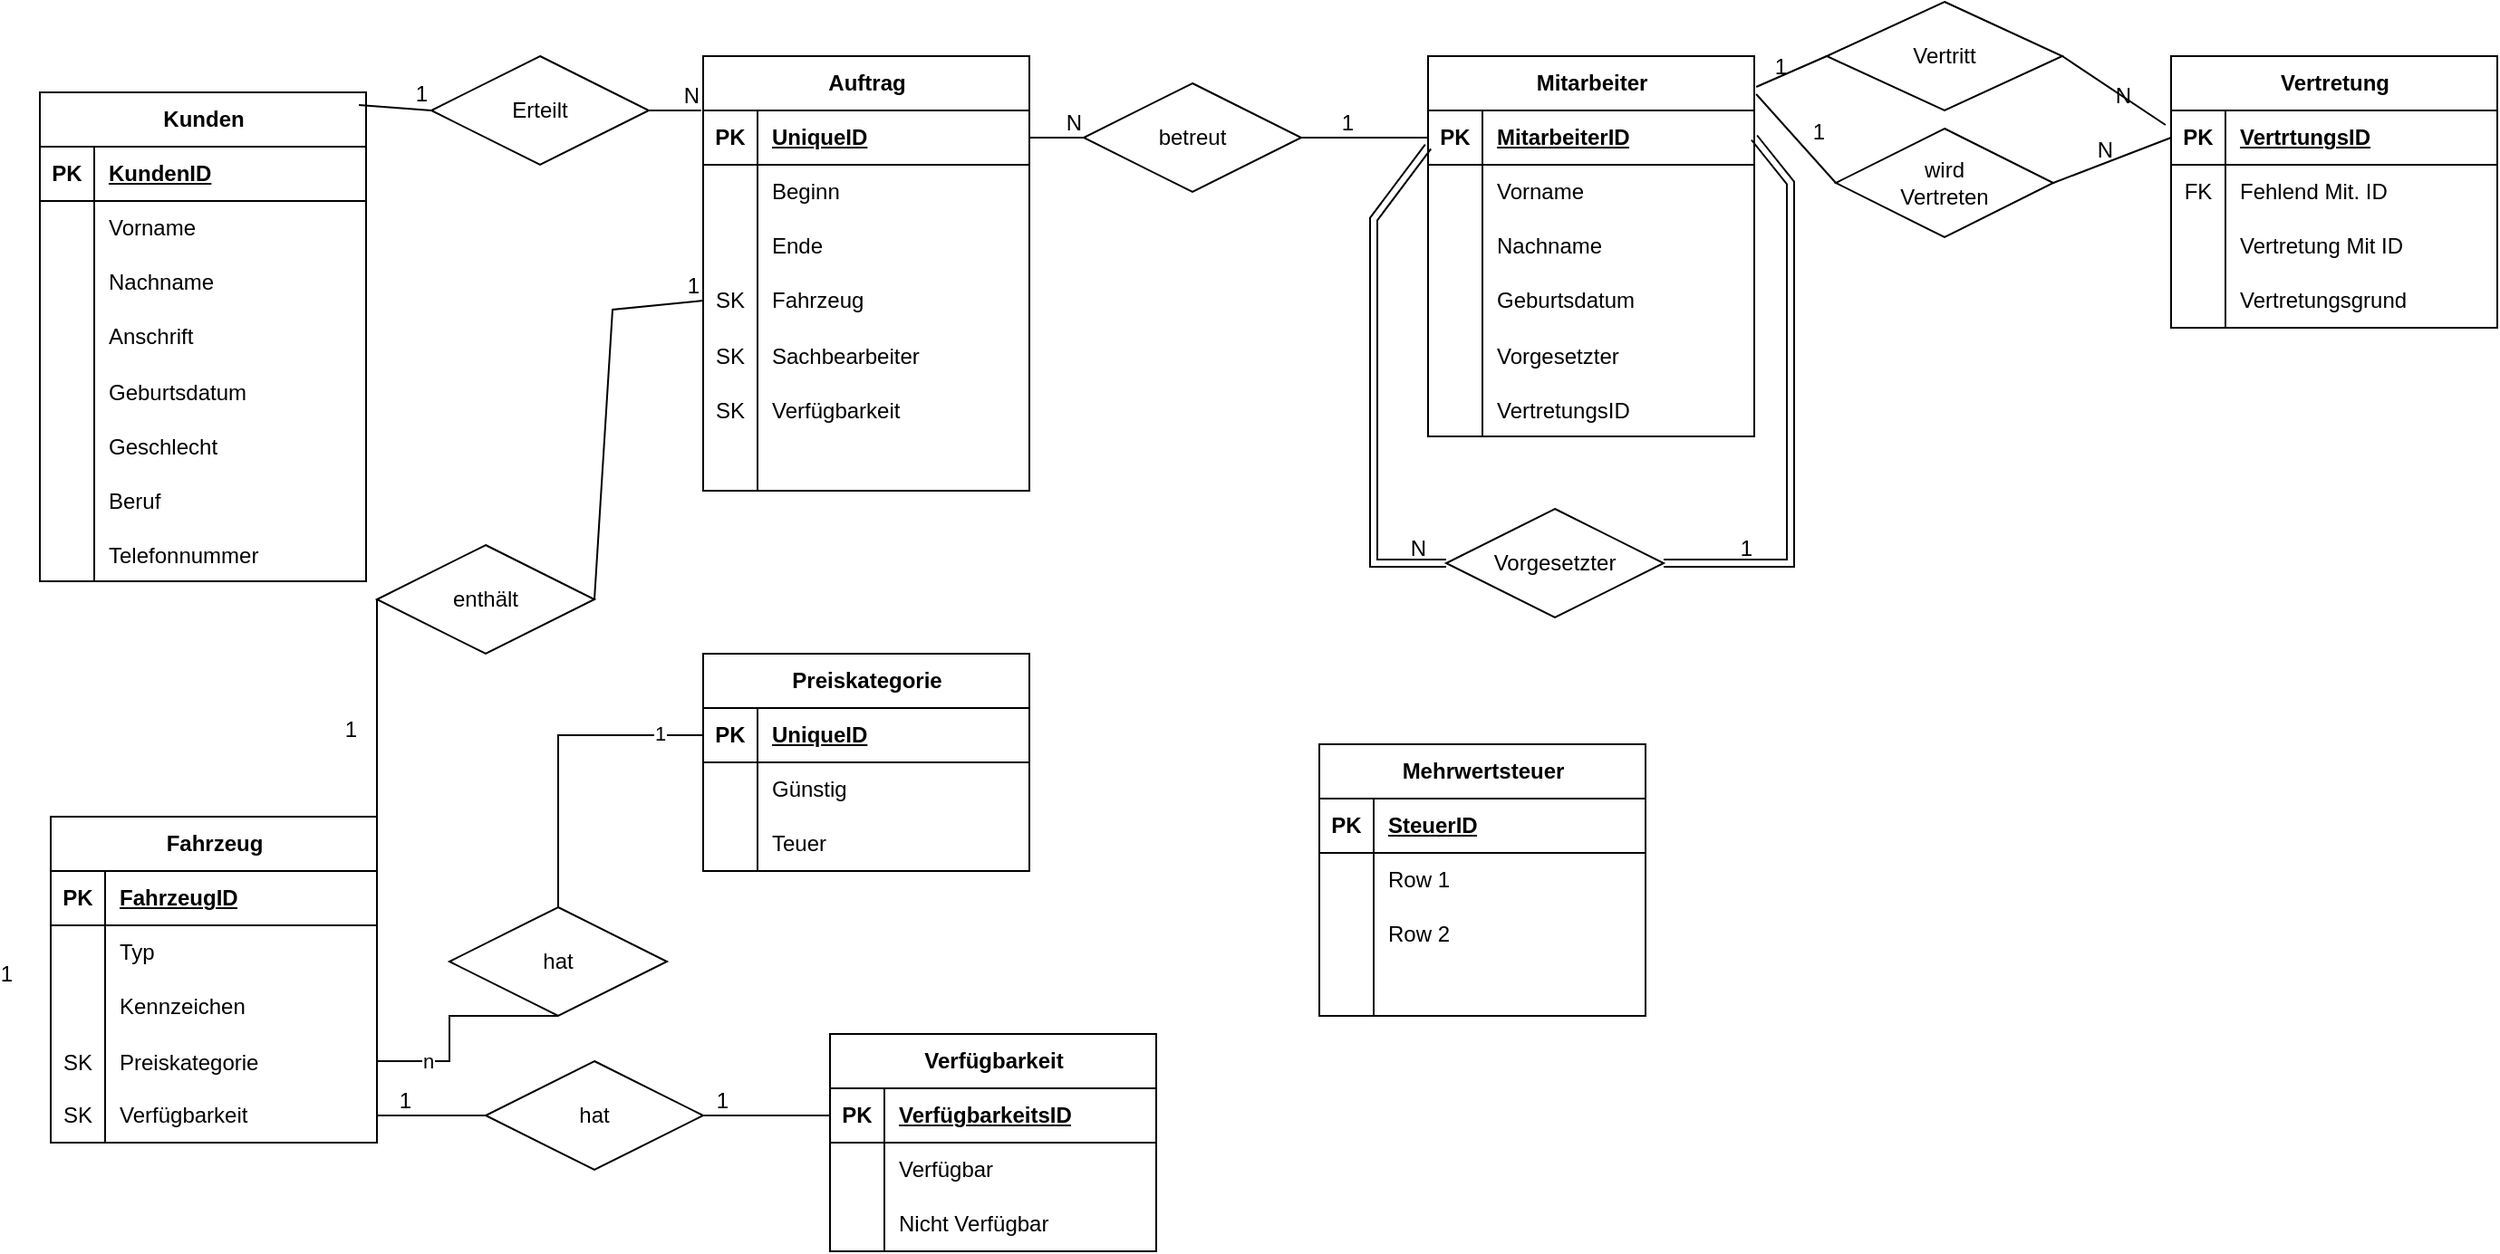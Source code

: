 <mxfile version="27.2.0">
  <diagram name="Seite-1" id="28M7grhyABY5c6G7W3WJ">
    <mxGraphModel dx="1383" dy="1071" grid="1" gridSize="10" guides="1" tooltips="1" connect="1" arrows="1" fold="1" page="1" pageScale="1" pageWidth="827" pageHeight="1169" math="0" shadow="0">
      <root>
        <mxCell id="0" />
        <mxCell id="1" parent="0" />
        <mxCell id="y28E-FPQITRLRTlM4IpR-6" value="Fahrzeug" style="shape=table;startSize=30;container=1;collapsible=1;childLayout=tableLayout;fixedRows=1;rowLines=0;fontStyle=1;align=center;resizeLast=1;html=1;" parent="1" vertex="1">
          <mxGeometry x="240" y="450" width="180" height="180" as="geometry" />
        </mxCell>
        <mxCell id="y28E-FPQITRLRTlM4IpR-7" value="" style="shape=tableRow;horizontal=0;startSize=0;swimlaneHead=0;swimlaneBody=0;fillColor=none;collapsible=0;dropTarget=0;points=[[0,0.5],[1,0.5]];portConstraint=eastwest;top=0;left=0;right=0;bottom=1;" parent="y28E-FPQITRLRTlM4IpR-6" vertex="1">
          <mxGeometry y="30" width="180" height="30" as="geometry" />
        </mxCell>
        <mxCell id="y28E-FPQITRLRTlM4IpR-8" value="PK" style="shape=partialRectangle;connectable=0;fillColor=none;top=0;left=0;bottom=0;right=0;fontStyle=1;overflow=hidden;whiteSpace=wrap;html=1;" parent="y28E-FPQITRLRTlM4IpR-7" vertex="1">
          <mxGeometry width="30" height="30" as="geometry">
            <mxRectangle width="30" height="30" as="alternateBounds" />
          </mxGeometry>
        </mxCell>
        <mxCell id="y28E-FPQITRLRTlM4IpR-9" value="FahrzeugID" style="shape=partialRectangle;connectable=0;fillColor=none;top=0;left=0;bottom=0;right=0;align=left;spacingLeft=6;fontStyle=5;overflow=hidden;whiteSpace=wrap;html=1;" parent="y28E-FPQITRLRTlM4IpR-7" vertex="1">
          <mxGeometry x="30" width="150" height="30" as="geometry">
            <mxRectangle width="150" height="30" as="alternateBounds" />
          </mxGeometry>
        </mxCell>
        <mxCell id="y28E-FPQITRLRTlM4IpR-10" value="" style="shape=tableRow;horizontal=0;startSize=0;swimlaneHead=0;swimlaneBody=0;fillColor=none;collapsible=0;dropTarget=0;points=[[0,0.5],[1,0.5]];portConstraint=eastwest;top=0;left=0;right=0;bottom=0;" parent="y28E-FPQITRLRTlM4IpR-6" vertex="1">
          <mxGeometry y="60" width="180" height="30" as="geometry" />
        </mxCell>
        <mxCell id="y28E-FPQITRLRTlM4IpR-11" value="" style="shape=partialRectangle;connectable=0;fillColor=none;top=0;left=0;bottom=0;right=0;editable=1;overflow=hidden;whiteSpace=wrap;html=1;" parent="y28E-FPQITRLRTlM4IpR-10" vertex="1">
          <mxGeometry width="30" height="30" as="geometry">
            <mxRectangle width="30" height="30" as="alternateBounds" />
          </mxGeometry>
        </mxCell>
        <mxCell id="y28E-FPQITRLRTlM4IpR-12" value="Typ" style="shape=partialRectangle;connectable=0;fillColor=none;top=0;left=0;bottom=0;right=0;align=left;spacingLeft=6;overflow=hidden;whiteSpace=wrap;html=1;" parent="y28E-FPQITRLRTlM4IpR-10" vertex="1">
          <mxGeometry x="30" width="150" height="30" as="geometry">
            <mxRectangle width="150" height="30" as="alternateBounds" />
          </mxGeometry>
        </mxCell>
        <mxCell id="y28E-FPQITRLRTlM4IpR-13" value="" style="shape=tableRow;horizontal=0;startSize=0;swimlaneHead=0;swimlaneBody=0;fillColor=none;collapsible=0;dropTarget=0;points=[[0,0.5],[1,0.5]];portConstraint=eastwest;top=0;left=0;right=0;bottom=0;" parent="y28E-FPQITRLRTlM4IpR-6" vertex="1">
          <mxGeometry y="90" width="180" height="30" as="geometry" />
        </mxCell>
        <mxCell id="y28E-FPQITRLRTlM4IpR-14" value="" style="shape=partialRectangle;connectable=0;fillColor=none;top=0;left=0;bottom=0;right=0;editable=1;overflow=hidden;whiteSpace=wrap;html=1;" parent="y28E-FPQITRLRTlM4IpR-13" vertex="1">
          <mxGeometry width="30" height="30" as="geometry">
            <mxRectangle width="30" height="30" as="alternateBounds" />
          </mxGeometry>
        </mxCell>
        <mxCell id="y28E-FPQITRLRTlM4IpR-15" value="Kennzeichen" style="shape=partialRectangle;connectable=0;fillColor=none;top=0;left=0;bottom=0;right=0;align=left;spacingLeft=6;overflow=hidden;whiteSpace=wrap;html=1;" parent="y28E-FPQITRLRTlM4IpR-13" vertex="1">
          <mxGeometry x="30" width="150" height="30" as="geometry">
            <mxRectangle width="150" height="30" as="alternateBounds" />
          </mxGeometry>
        </mxCell>
        <mxCell id="y28E-FPQITRLRTlM4IpR-19" value="" style="shape=tableRow;horizontal=0;startSize=0;swimlaneHead=0;swimlaneBody=0;fillColor=none;collapsible=0;dropTarget=0;points=[[0,0.5],[1,0.5]];portConstraint=eastwest;top=0;left=0;right=0;bottom=0;" parent="y28E-FPQITRLRTlM4IpR-6" vertex="1">
          <mxGeometry y="120" width="180" height="30" as="geometry" />
        </mxCell>
        <mxCell id="y28E-FPQITRLRTlM4IpR-20" value="SK" style="shape=partialRectangle;connectable=0;fillColor=none;top=0;left=0;bottom=0;right=0;editable=1;overflow=hidden;" parent="y28E-FPQITRLRTlM4IpR-19" vertex="1">
          <mxGeometry width="30" height="30" as="geometry">
            <mxRectangle width="30" height="30" as="alternateBounds" />
          </mxGeometry>
        </mxCell>
        <mxCell id="y28E-FPQITRLRTlM4IpR-21" value="Preiskategorie" style="shape=partialRectangle;connectable=0;fillColor=none;top=0;left=0;bottom=0;right=0;align=left;spacingLeft=6;overflow=hidden;" parent="y28E-FPQITRLRTlM4IpR-19" vertex="1">
          <mxGeometry x="30" width="150" height="30" as="geometry">
            <mxRectangle width="150" height="30" as="alternateBounds" />
          </mxGeometry>
        </mxCell>
        <mxCell id="y28E-FPQITRLRTlM4IpR-16" value="" style="shape=tableRow;horizontal=0;startSize=0;swimlaneHead=0;swimlaneBody=0;fillColor=none;collapsible=0;dropTarget=0;points=[[0,0.5],[1,0.5]];portConstraint=eastwest;top=0;left=0;right=0;bottom=0;" parent="y28E-FPQITRLRTlM4IpR-6" vertex="1">
          <mxGeometry y="150" width="180" height="30" as="geometry" />
        </mxCell>
        <mxCell id="y28E-FPQITRLRTlM4IpR-17" value="SK" style="shape=partialRectangle;connectable=0;fillColor=none;top=0;left=0;bottom=0;right=0;editable=1;overflow=hidden;whiteSpace=wrap;html=1;" parent="y28E-FPQITRLRTlM4IpR-16" vertex="1">
          <mxGeometry width="30" height="30" as="geometry">
            <mxRectangle width="30" height="30" as="alternateBounds" />
          </mxGeometry>
        </mxCell>
        <mxCell id="y28E-FPQITRLRTlM4IpR-18" value="Verfügbarkeit" style="shape=partialRectangle;connectable=0;fillColor=none;top=0;left=0;bottom=0;right=0;align=left;spacingLeft=6;overflow=hidden;whiteSpace=wrap;html=1;" parent="y28E-FPQITRLRTlM4IpR-16" vertex="1">
          <mxGeometry x="30" width="150" height="30" as="geometry">
            <mxRectangle width="150" height="30" as="alternateBounds" />
          </mxGeometry>
        </mxCell>
        <mxCell id="y28E-FPQITRLRTlM4IpR-22" value="Kunden" style="shape=table;startSize=30;container=1;collapsible=1;childLayout=tableLayout;fixedRows=1;rowLines=0;fontStyle=1;align=center;resizeLast=1;html=1;" parent="1" vertex="1">
          <mxGeometry x="234" y="50" width="180" height="270" as="geometry" />
        </mxCell>
        <mxCell id="y28E-FPQITRLRTlM4IpR-23" value="" style="shape=tableRow;horizontal=0;startSize=0;swimlaneHead=0;swimlaneBody=0;fillColor=none;collapsible=0;dropTarget=0;points=[[0,0.5],[1,0.5]];portConstraint=eastwest;top=0;left=0;right=0;bottom=1;" parent="y28E-FPQITRLRTlM4IpR-22" vertex="1">
          <mxGeometry y="30" width="180" height="30" as="geometry" />
        </mxCell>
        <mxCell id="y28E-FPQITRLRTlM4IpR-24" value="PK" style="shape=partialRectangle;connectable=0;fillColor=none;top=0;left=0;bottom=0;right=0;fontStyle=1;overflow=hidden;whiteSpace=wrap;html=1;" parent="y28E-FPQITRLRTlM4IpR-23" vertex="1">
          <mxGeometry width="30" height="30" as="geometry">
            <mxRectangle width="30" height="30" as="alternateBounds" />
          </mxGeometry>
        </mxCell>
        <mxCell id="y28E-FPQITRLRTlM4IpR-25" value="KundenID" style="shape=partialRectangle;connectable=0;fillColor=none;top=0;left=0;bottom=0;right=0;align=left;spacingLeft=6;fontStyle=5;overflow=hidden;whiteSpace=wrap;html=1;" parent="y28E-FPQITRLRTlM4IpR-23" vertex="1">
          <mxGeometry x="30" width="150" height="30" as="geometry">
            <mxRectangle width="150" height="30" as="alternateBounds" />
          </mxGeometry>
        </mxCell>
        <mxCell id="y28E-FPQITRLRTlM4IpR-26" value="" style="shape=tableRow;horizontal=0;startSize=0;swimlaneHead=0;swimlaneBody=0;fillColor=none;collapsible=0;dropTarget=0;points=[[0,0.5],[1,0.5]];portConstraint=eastwest;top=0;left=0;right=0;bottom=0;" parent="y28E-FPQITRLRTlM4IpR-22" vertex="1">
          <mxGeometry y="60" width="180" height="30" as="geometry" />
        </mxCell>
        <mxCell id="y28E-FPQITRLRTlM4IpR-27" value="" style="shape=partialRectangle;connectable=0;fillColor=none;top=0;left=0;bottom=0;right=0;editable=1;overflow=hidden;whiteSpace=wrap;html=1;" parent="y28E-FPQITRLRTlM4IpR-26" vertex="1">
          <mxGeometry width="30" height="30" as="geometry">
            <mxRectangle width="30" height="30" as="alternateBounds" />
          </mxGeometry>
        </mxCell>
        <mxCell id="y28E-FPQITRLRTlM4IpR-28" value="Vorname" style="shape=partialRectangle;connectable=0;fillColor=none;top=0;left=0;bottom=0;right=0;align=left;spacingLeft=6;overflow=hidden;whiteSpace=wrap;html=1;" parent="y28E-FPQITRLRTlM4IpR-26" vertex="1">
          <mxGeometry x="30" width="150" height="30" as="geometry">
            <mxRectangle width="150" height="30" as="alternateBounds" />
          </mxGeometry>
        </mxCell>
        <mxCell id="y28E-FPQITRLRTlM4IpR-29" value="" style="shape=tableRow;horizontal=0;startSize=0;swimlaneHead=0;swimlaneBody=0;fillColor=none;collapsible=0;dropTarget=0;points=[[0,0.5],[1,0.5]];portConstraint=eastwest;top=0;left=0;right=0;bottom=0;" parent="y28E-FPQITRLRTlM4IpR-22" vertex="1">
          <mxGeometry y="90" width="180" height="30" as="geometry" />
        </mxCell>
        <mxCell id="y28E-FPQITRLRTlM4IpR-30" value="" style="shape=partialRectangle;connectable=0;fillColor=none;top=0;left=0;bottom=0;right=0;editable=1;overflow=hidden;whiteSpace=wrap;html=1;" parent="y28E-FPQITRLRTlM4IpR-29" vertex="1">
          <mxGeometry width="30" height="30" as="geometry">
            <mxRectangle width="30" height="30" as="alternateBounds" />
          </mxGeometry>
        </mxCell>
        <mxCell id="y28E-FPQITRLRTlM4IpR-31" value="Nachname" style="shape=partialRectangle;connectable=0;fillColor=none;top=0;left=0;bottom=0;right=0;align=left;spacingLeft=6;overflow=hidden;whiteSpace=wrap;html=1;" parent="y28E-FPQITRLRTlM4IpR-29" vertex="1">
          <mxGeometry x="30" width="150" height="30" as="geometry">
            <mxRectangle width="150" height="30" as="alternateBounds" />
          </mxGeometry>
        </mxCell>
        <mxCell id="y28E-FPQITRLRTlM4IpR-32" value="" style="shape=tableRow;horizontal=0;startSize=0;swimlaneHead=0;swimlaneBody=0;fillColor=none;collapsible=0;dropTarget=0;points=[[0,0.5],[1,0.5]];portConstraint=eastwest;top=0;left=0;right=0;bottom=0;" parent="y28E-FPQITRLRTlM4IpR-22" vertex="1">
          <mxGeometry y="120" width="180" height="30" as="geometry" />
        </mxCell>
        <mxCell id="y28E-FPQITRLRTlM4IpR-33" value="" style="shape=partialRectangle;connectable=0;fillColor=none;top=0;left=0;bottom=0;right=0;editable=1;overflow=hidden;whiteSpace=wrap;html=1;" parent="y28E-FPQITRLRTlM4IpR-32" vertex="1">
          <mxGeometry width="30" height="30" as="geometry">
            <mxRectangle width="30" height="30" as="alternateBounds" />
          </mxGeometry>
        </mxCell>
        <mxCell id="y28E-FPQITRLRTlM4IpR-34" value="Anschrift" style="shape=partialRectangle;connectable=0;fillColor=none;top=0;left=0;bottom=0;right=0;align=left;spacingLeft=6;overflow=hidden;whiteSpace=wrap;html=1;" parent="y28E-FPQITRLRTlM4IpR-32" vertex="1">
          <mxGeometry x="30" width="150" height="30" as="geometry">
            <mxRectangle width="150" height="30" as="alternateBounds" />
          </mxGeometry>
        </mxCell>
        <mxCell id="XzWHlh5nHAsjDDEAaoCZ-1" value="" style="shape=tableRow;horizontal=0;startSize=0;swimlaneHead=0;swimlaneBody=0;fillColor=none;collapsible=0;dropTarget=0;points=[[0,0.5],[1,0.5]];portConstraint=eastwest;top=0;left=0;right=0;bottom=0;" vertex="1" parent="y28E-FPQITRLRTlM4IpR-22">
          <mxGeometry y="150" width="180" height="30" as="geometry" />
        </mxCell>
        <mxCell id="XzWHlh5nHAsjDDEAaoCZ-2" value="" style="shape=partialRectangle;connectable=0;fillColor=none;top=0;left=0;bottom=0;right=0;editable=1;overflow=hidden;" vertex="1" parent="XzWHlh5nHAsjDDEAaoCZ-1">
          <mxGeometry width="30" height="30" as="geometry">
            <mxRectangle width="30" height="30" as="alternateBounds" />
          </mxGeometry>
        </mxCell>
        <mxCell id="XzWHlh5nHAsjDDEAaoCZ-3" value="Geburtsdatum" style="shape=partialRectangle;connectable=0;fillColor=none;top=0;left=0;bottom=0;right=0;align=left;spacingLeft=6;overflow=hidden;" vertex="1" parent="XzWHlh5nHAsjDDEAaoCZ-1">
          <mxGeometry x="30" width="150" height="30" as="geometry">
            <mxRectangle width="150" height="30" as="alternateBounds" />
          </mxGeometry>
        </mxCell>
        <mxCell id="XzWHlh5nHAsjDDEAaoCZ-4" value="" style="shape=tableRow;horizontal=0;startSize=0;swimlaneHead=0;swimlaneBody=0;fillColor=none;collapsible=0;dropTarget=0;points=[[0,0.5],[1,0.5]];portConstraint=eastwest;top=0;left=0;right=0;bottom=0;" vertex="1" parent="y28E-FPQITRLRTlM4IpR-22">
          <mxGeometry y="180" width="180" height="30" as="geometry" />
        </mxCell>
        <mxCell id="XzWHlh5nHAsjDDEAaoCZ-5" value="" style="shape=partialRectangle;connectable=0;fillColor=none;top=0;left=0;bottom=0;right=0;editable=1;overflow=hidden;" vertex="1" parent="XzWHlh5nHAsjDDEAaoCZ-4">
          <mxGeometry width="30" height="30" as="geometry">
            <mxRectangle width="30" height="30" as="alternateBounds" />
          </mxGeometry>
        </mxCell>
        <mxCell id="XzWHlh5nHAsjDDEAaoCZ-6" value="Geschlecht" style="shape=partialRectangle;connectable=0;fillColor=none;top=0;left=0;bottom=0;right=0;align=left;spacingLeft=6;overflow=hidden;" vertex="1" parent="XzWHlh5nHAsjDDEAaoCZ-4">
          <mxGeometry x="30" width="150" height="30" as="geometry">
            <mxRectangle width="150" height="30" as="alternateBounds" />
          </mxGeometry>
        </mxCell>
        <mxCell id="XzWHlh5nHAsjDDEAaoCZ-7" value="" style="shape=tableRow;horizontal=0;startSize=0;swimlaneHead=0;swimlaneBody=0;fillColor=none;collapsible=0;dropTarget=0;points=[[0,0.5],[1,0.5]];portConstraint=eastwest;top=0;left=0;right=0;bottom=0;" vertex="1" parent="y28E-FPQITRLRTlM4IpR-22">
          <mxGeometry y="210" width="180" height="30" as="geometry" />
        </mxCell>
        <mxCell id="XzWHlh5nHAsjDDEAaoCZ-8" value="" style="shape=partialRectangle;connectable=0;fillColor=none;top=0;left=0;bottom=0;right=0;editable=1;overflow=hidden;" vertex="1" parent="XzWHlh5nHAsjDDEAaoCZ-7">
          <mxGeometry width="30" height="30" as="geometry">
            <mxRectangle width="30" height="30" as="alternateBounds" />
          </mxGeometry>
        </mxCell>
        <mxCell id="XzWHlh5nHAsjDDEAaoCZ-9" value="Beruf" style="shape=partialRectangle;connectable=0;fillColor=none;top=0;left=0;bottom=0;right=0;align=left;spacingLeft=6;overflow=hidden;" vertex="1" parent="XzWHlh5nHAsjDDEAaoCZ-7">
          <mxGeometry x="30" width="150" height="30" as="geometry">
            <mxRectangle width="150" height="30" as="alternateBounds" />
          </mxGeometry>
        </mxCell>
        <mxCell id="XzWHlh5nHAsjDDEAaoCZ-10" value="" style="shape=tableRow;horizontal=0;startSize=0;swimlaneHead=0;swimlaneBody=0;fillColor=none;collapsible=0;dropTarget=0;points=[[0,0.5],[1,0.5]];portConstraint=eastwest;top=0;left=0;right=0;bottom=0;" vertex="1" parent="y28E-FPQITRLRTlM4IpR-22">
          <mxGeometry y="240" width="180" height="30" as="geometry" />
        </mxCell>
        <mxCell id="XzWHlh5nHAsjDDEAaoCZ-11" value="" style="shape=partialRectangle;connectable=0;fillColor=none;top=0;left=0;bottom=0;right=0;editable=1;overflow=hidden;" vertex="1" parent="XzWHlh5nHAsjDDEAaoCZ-10">
          <mxGeometry width="30" height="30" as="geometry">
            <mxRectangle width="30" height="30" as="alternateBounds" />
          </mxGeometry>
        </mxCell>
        <mxCell id="XzWHlh5nHAsjDDEAaoCZ-12" value="Telefonnummer" style="shape=partialRectangle;connectable=0;fillColor=none;top=0;left=0;bottom=0;right=0;align=left;spacingLeft=6;overflow=hidden;" vertex="1" parent="XzWHlh5nHAsjDDEAaoCZ-10">
          <mxGeometry x="30" width="150" height="30" as="geometry">
            <mxRectangle width="150" height="30" as="alternateBounds" />
          </mxGeometry>
        </mxCell>
        <mxCell id="XzWHlh5nHAsjDDEAaoCZ-13" value="Auftrag" style="shape=table;startSize=30;container=1;collapsible=1;childLayout=tableLayout;fixedRows=1;rowLines=0;fontStyle=1;align=center;resizeLast=1;html=1;" vertex="1" parent="1">
          <mxGeometry x="600" y="30" width="180" height="240" as="geometry" />
        </mxCell>
        <mxCell id="XzWHlh5nHAsjDDEAaoCZ-14" value="" style="shape=tableRow;horizontal=0;startSize=0;swimlaneHead=0;swimlaneBody=0;fillColor=none;collapsible=0;dropTarget=0;points=[[0,0.5],[1,0.5]];portConstraint=eastwest;top=0;left=0;right=0;bottom=1;" vertex="1" parent="XzWHlh5nHAsjDDEAaoCZ-13">
          <mxGeometry y="30" width="180" height="30" as="geometry" />
        </mxCell>
        <mxCell id="XzWHlh5nHAsjDDEAaoCZ-15" value="PK" style="shape=partialRectangle;connectable=0;fillColor=none;top=0;left=0;bottom=0;right=0;fontStyle=1;overflow=hidden;whiteSpace=wrap;html=1;" vertex="1" parent="XzWHlh5nHAsjDDEAaoCZ-14">
          <mxGeometry width="30" height="30" as="geometry">
            <mxRectangle width="30" height="30" as="alternateBounds" />
          </mxGeometry>
        </mxCell>
        <mxCell id="XzWHlh5nHAsjDDEAaoCZ-16" value="UniqueID" style="shape=partialRectangle;connectable=0;fillColor=none;top=0;left=0;bottom=0;right=0;align=left;spacingLeft=6;fontStyle=5;overflow=hidden;whiteSpace=wrap;html=1;" vertex="1" parent="XzWHlh5nHAsjDDEAaoCZ-14">
          <mxGeometry x="30" width="150" height="30" as="geometry">
            <mxRectangle width="150" height="30" as="alternateBounds" />
          </mxGeometry>
        </mxCell>
        <mxCell id="XzWHlh5nHAsjDDEAaoCZ-17" value="" style="shape=tableRow;horizontal=0;startSize=0;swimlaneHead=0;swimlaneBody=0;fillColor=none;collapsible=0;dropTarget=0;points=[[0,0.5],[1,0.5]];portConstraint=eastwest;top=0;left=0;right=0;bottom=0;" vertex="1" parent="XzWHlh5nHAsjDDEAaoCZ-13">
          <mxGeometry y="60" width="180" height="30" as="geometry" />
        </mxCell>
        <mxCell id="XzWHlh5nHAsjDDEAaoCZ-18" value="" style="shape=partialRectangle;connectable=0;fillColor=none;top=0;left=0;bottom=0;right=0;editable=1;overflow=hidden;whiteSpace=wrap;html=1;" vertex="1" parent="XzWHlh5nHAsjDDEAaoCZ-17">
          <mxGeometry width="30" height="30" as="geometry">
            <mxRectangle width="30" height="30" as="alternateBounds" />
          </mxGeometry>
        </mxCell>
        <mxCell id="XzWHlh5nHAsjDDEAaoCZ-19" value="Beginn" style="shape=partialRectangle;connectable=0;fillColor=none;top=0;left=0;bottom=0;right=0;align=left;spacingLeft=6;overflow=hidden;whiteSpace=wrap;html=1;" vertex="1" parent="XzWHlh5nHAsjDDEAaoCZ-17">
          <mxGeometry x="30" width="150" height="30" as="geometry">
            <mxRectangle width="150" height="30" as="alternateBounds" />
          </mxGeometry>
        </mxCell>
        <mxCell id="XzWHlh5nHAsjDDEAaoCZ-20" value="" style="shape=tableRow;horizontal=0;startSize=0;swimlaneHead=0;swimlaneBody=0;fillColor=none;collapsible=0;dropTarget=0;points=[[0,0.5],[1,0.5]];portConstraint=eastwest;top=0;left=0;right=0;bottom=0;" vertex="1" parent="XzWHlh5nHAsjDDEAaoCZ-13">
          <mxGeometry y="90" width="180" height="30" as="geometry" />
        </mxCell>
        <mxCell id="XzWHlh5nHAsjDDEAaoCZ-21" value="" style="shape=partialRectangle;connectable=0;fillColor=none;top=0;left=0;bottom=0;right=0;editable=1;overflow=hidden;whiteSpace=wrap;html=1;" vertex="1" parent="XzWHlh5nHAsjDDEAaoCZ-20">
          <mxGeometry width="30" height="30" as="geometry">
            <mxRectangle width="30" height="30" as="alternateBounds" />
          </mxGeometry>
        </mxCell>
        <mxCell id="XzWHlh5nHAsjDDEAaoCZ-22" value="Ende" style="shape=partialRectangle;connectable=0;fillColor=none;top=0;left=0;bottom=0;right=0;align=left;spacingLeft=6;overflow=hidden;whiteSpace=wrap;html=1;" vertex="1" parent="XzWHlh5nHAsjDDEAaoCZ-20">
          <mxGeometry x="30" width="150" height="30" as="geometry">
            <mxRectangle width="150" height="30" as="alternateBounds" />
          </mxGeometry>
        </mxCell>
        <mxCell id="XzWHlh5nHAsjDDEAaoCZ-23" value="" style="shape=tableRow;horizontal=0;startSize=0;swimlaneHead=0;swimlaneBody=0;fillColor=none;collapsible=0;dropTarget=0;points=[[0,0.5],[1,0.5]];portConstraint=eastwest;top=0;left=0;right=0;bottom=0;" vertex="1" parent="XzWHlh5nHAsjDDEAaoCZ-13">
          <mxGeometry y="120" width="180" height="30" as="geometry" />
        </mxCell>
        <mxCell id="XzWHlh5nHAsjDDEAaoCZ-24" value="SK" style="shape=partialRectangle;connectable=0;fillColor=none;top=0;left=0;bottom=0;right=0;editable=1;overflow=hidden;whiteSpace=wrap;html=1;" vertex="1" parent="XzWHlh5nHAsjDDEAaoCZ-23">
          <mxGeometry width="30" height="30" as="geometry">
            <mxRectangle width="30" height="30" as="alternateBounds" />
          </mxGeometry>
        </mxCell>
        <mxCell id="XzWHlh5nHAsjDDEAaoCZ-25" value="Fahrzeug" style="shape=partialRectangle;connectable=0;fillColor=none;top=0;left=0;bottom=0;right=0;align=left;spacingLeft=6;overflow=hidden;whiteSpace=wrap;html=1;" vertex="1" parent="XzWHlh5nHAsjDDEAaoCZ-23">
          <mxGeometry x="30" width="150" height="30" as="geometry">
            <mxRectangle width="150" height="30" as="alternateBounds" />
          </mxGeometry>
        </mxCell>
        <mxCell id="XzWHlh5nHAsjDDEAaoCZ-26" value="" style="shape=tableRow;horizontal=0;startSize=0;swimlaneHead=0;swimlaneBody=0;fillColor=none;collapsible=0;dropTarget=0;points=[[0,0.5],[1,0.5]];portConstraint=eastwest;top=0;left=0;right=0;bottom=0;" vertex="1" parent="XzWHlh5nHAsjDDEAaoCZ-13">
          <mxGeometry y="150" width="180" height="30" as="geometry" />
        </mxCell>
        <mxCell id="XzWHlh5nHAsjDDEAaoCZ-27" value="SK" style="shape=partialRectangle;connectable=0;fillColor=none;top=0;left=0;bottom=0;right=0;editable=1;overflow=hidden;" vertex="1" parent="XzWHlh5nHAsjDDEAaoCZ-26">
          <mxGeometry width="30" height="30" as="geometry">
            <mxRectangle width="30" height="30" as="alternateBounds" />
          </mxGeometry>
        </mxCell>
        <mxCell id="XzWHlh5nHAsjDDEAaoCZ-28" value="Sachbearbeiter" style="shape=partialRectangle;connectable=0;fillColor=none;top=0;left=0;bottom=0;right=0;align=left;spacingLeft=6;overflow=hidden;" vertex="1" parent="XzWHlh5nHAsjDDEAaoCZ-26">
          <mxGeometry x="30" width="150" height="30" as="geometry">
            <mxRectangle width="150" height="30" as="alternateBounds" />
          </mxGeometry>
        </mxCell>
        <mxCell id="XzWHlh5nHAsjDDEAaoCZ-29" value="" style="shape=tableRow;horizontal=0;startSize=0;swimlaneHead=0;swimlaneBody=0;fillColor=none;collapsible=0;dropTarget=0;points=[[0,0.5],[1,0.5]];portConstraint=eastwest;top=0;left=0;right=0;bottom=0;" vertex="1" parent="XzWHlh5nHAsjDDEAaoCZ-13">
          <mxGeometry y="180" width="180" height="30" as="geometry" />
        </mxCell>
        <mxCell id="XzWHlh5nHAsjDDEAaoCZ-30" value="SK" style="shape=partialRectangle;connectable=0;fillColor=none;top=0;left=0;bottom=0;right=0;editable=1;overflow=hidden;" vertex="1" parent="XzWHlh5nHAsjDDEAaoCZ-29">
          <mxGeometry width="30" height="30" as="geometry">
            <mxRectangle width="30" height="30" as="alternateBounds" />
          </mxGeometry>
        </mxCell>
        <mxCell id="XzWHlh5nHAsjDDEAaoCZ-31" value="Verfügbarkeit" style="shape=partialRectangle;connectable=0;fillColor=none;top=0;left=0;bottom=0;right=0;align=left;spacingLeft=6;overflow=hidden;" vertex="1" parent="XzWHlh5nHAsjDDEAaoCZ-29">
          <mxGeometry x="30" width="150" height="30" as="geometry">
            <mxRectangle width="150" height="30" as="alternateBounds" />
          </mxGeometry>
        </mxCell>
        <mxCell id="XzWHlh5nHAsjDDEAaoCZ-32" value="" style="shape=tableRow;horizontal=0;startSize=0;swimlaneHead=0;swimlaneBody=0;fillColor=none;collapsible=0;dropTarget=0;points=[[0,0.5],[1,0.5]];portConstraint=eastwest;top=0;left=0;right=0;bottom=0;" vertex="1" parent="XzWHlh5nHAsjDDEAaoCZ-13">
          <mxGeometry y="210" width="180" height="30" as="geometry" />
        </mxCell>
        <mxCell id="XzWHlh5nHAsjDDEAaoCZ-33" value="" style="shape=partialRectangle;connectable=0;fillColor=none;top=0;left=0;bottom=0;right=0;editable=1;overflow=hidden;" vertex="1" parent="XzWHlh5nHAsjDDEAaoCZ-32">
          <mxGeometry width="30" height="30" as="geometry">
            <mxRectangle width="30" height="30" as="alternateBounds" />
          </mxGeometry>
        </mxCell>
        <mxCell id="XzWHlh5nHAsjDDEAaoCZ-34" value="" style="shape=partialRectangle;connectable=0;fillColor=none;top=0;left=0;bottom=0;right=0;align=left;spacingLeft=6;overflow=hidden;" vertex="1" parent="XzWHlh5nHAsjDDEAaoCZ-32">
          <mxGeometry x="30" width="150" height="30" as="geometry">
            <mxRectangle width="150" height="30" as="alternateBounds" />
          </mxGeometry>
        </mxCell>
        <mxCell id="XzWHlh5nHAsjDDEAaoCZ-35" value="Mitarbeiter" style="shape=table;startSize=30;container=1;collapsible=1;childLayout=tableLayout;fixedRows=1;rowLines=0;fontStyle=1;align=center;resizeLast=1;html=1;" vertex="1" parent="1">
          <mxGeometry x="1000" y="30" width="180" height="210" as="geometry" />
        </mxCell>
        <mxCell id="XzWHlh5nHAsjDDEAaoCZ-36" value="" style="shape=tableRow;horizontal=0;startSize=0;swimlaneHead=0;swimlaneBody=0;fillColor=none;collapsible=0;dropTarget=0;points=[[0,0.5],[1,0.5]];portConstraint=eastwest;top=0;left=0;right=0;bottom=1;" vertex="1" parent="XzWHlh5nHAsjDDEAaoCZ-35">
          <mxGeometry y="30" width="180" height="30" as="geometry" />
        </mxCell>
        <mxCell id="XzWHlh5nHAsjDDEAaoCZ-37" value="PK" style="shape=partialRectangle;connectable=0;fillColor=none;top=0;left=0;bottom=0;right=0;fontStyle=1;overflow=hidden;whiteSpace=wrap;html=1;" vertex="1" parent="XzWHlh5nHAsjDDEAaoCZ-36">
          <mxGeometry width="30" height="30" as="geometry">
            <mxRectangle width="30" height="30" as="alternateBounds" />
          </mxGeometry>
        </mxCell>
        <mxCell id="XzWHlh5nHAsjDDEAaoCZ-38" value="MitarbeiterID" style="shape=partialRectangle;connectable=0;fillColor=none;top=0;left=0;bottom=0;right=0;align=left;spacingLeft=6;fontStyle=5;overflow=hidden;whiteSpace=wrap;html=1;" vertex="1" parent="XzWHlh5nHAsjDDEAaoCZ-36">
          <mxGeometry x="30" width="150" height="30" as="geometry">
            <mxRectangle width="150" height="30" as="alternateBounds" />
          </mxGeometry>
        </mxCell>
        <mxCell id="XzWHlh5nHAsjDDEAaoCZ-39" value="" style="shape=tableRow;horizontal=0;startSize=0;swimlaneHead=0;swimlaneBody=0;fillColor=none;collapsible=0;dropTarget=0;points=[[0,0.5],[1,0.5]];portConstraint=eastwest;top=0;left=0;right=0;bottom=0;" vertex="1" parent="XzWHlh5nHAsjDDEAaoCZ-35">
          <mxGeometry y="60" width="180" height="30" as="geometry" />
        </mxCell>
        <mxCell id="XzWHlh5nHAsjDDEAaoCZ-40" value="" style="shape=partialRectangle;connectable=0;fillColor=none;top=0;left=0;bottom=0;right=0;editable=1;overflow=hidden;whiteSpace=wrap;html=1;" vertex="1" parent="XzWHlh5nHAsjDDEAaoCZ-39">
          <mxGeometry width="30" height="30" as="geometry">
            <mxRectangle width="30" height="30" as="alternateBounds" />
          </mxGeometry>
        </mxCell>
        <mxCell id="XzWHlh5nHAsjDDEAaoCZ-41" value="Vorname" style="shape=partialRectangle;connectable=0;fillColor=none;top=0;left=0;bottom=0;right=0;align=left;spacingLeft=6;overflow=hidden;whiteSpace=wrap;html=1;" vertex="1" parent="XzWHlh5nHAsjDDEAaoCZ-39">
          <mxGeometry x="30" width="150" height="30" as="geometry">
            <mxRectangle width="150" height="30" as="alternateBounds" />
          </mxGeometry>
        </mxCell>
        <mxCell id="XzWHlh5nHAsjDDEAaoCZ-42" value="" style="shape=tableRow;horizontal=0;startSize=0;swimlaneHead=0;swimlaneBody=0;fillColor=none;collapsible=0;dropTarget=0;points=[[0,0.5],[1,0.5]];portConstraint=eastwest;top=0;left=0;right=0;bottom=0;" vertex="1" parent="XzWHlh5nHAsjDDEAaoCZ-35">
          <mxGeometry y="90" width="180" height="30" as="geometry" />
        </mxCell>
        <mxCell id="XzWHlh5nHAsjDDEAaoCZ-43" value="" style="shape=partialRectangle;connectable=0;fillColor=none;top=0;left=0;bottom=0;right=0;editable=1;overflow=hidden;whiteSpace=wrap;html=1;" vertex="1" parent="XzWHlh5nHAsjDDEAaoCZ-42">
          <mxGeometry width="30" height="30" as="geometry">
            <mxRectangle width="30" height="30" as="alternateBounds" />
          </mxGeometry>
        </mxCell>
        <mxCell id="XzWHlh5nHAsjDDEAaoCZ-44" value="Nachname" style="shape=partialRectangle;connectable=0;fillColor=none;top=0;left=0;bottom=0;right=0;align=left;spacingLeft=6;overflow=hidden;whiteSpace=wrap;html=1;" vertex="1" parent="XzWHlh5nHAsjDDEAaoCZ-42">
          <mxGeometry x="30" width="150" height="30" as="geometry">
            <mxRectangle width="150" height="30" as="alternateBounds" />
          </mxGeometry>
        </mxCell>
        <mxCell id="XzWHlh5nHAsjDDEAaoCZ-45" value="" style="shape=tableRow;horizontal=0;startSize=0;swimlaneHead=0;swimlaneBody=0;fillColor=none;collapsible=0;dropTarget=0;points=[[0,0.5],[1,0.5]];portConstraint=eastwest;top=0;left=0;right=0;bottom=0;" vertex="1" parent="XzWHlh5nHAsjDDEAaoCZ-35">
          <mxGeometry y="120" width="180" height="30" as="geometry" />
        </mxCell>
        <mxCell id="XzWHlh5nHAsjDDEAaoCZ-46" value="" style="shape=partialRectangle;connectable=0;fillColor=none;top=0;left=0;bottom=0;right=0;editable=1;overflow=hidden;whiteSpace=wrap;html=1;" vertex="1" parent="XzWHlh5nHAsjDDEAaoCZ-45">
          <mxGeometry width="30" height="30" as="geometry">
            <mxRectangle width="30" height="30" as="alternateBounds" />
          </mxGeometry>
        </mxCell>
        <mxCell id="XzWHlh5nHAsjDDEAaoCZ-47" value="Geburtsdatum" style="shape=partialRectangle;connectable=0;fillColor=none;top=0;left=0;bottom=0;right=0;align=left;spacingLeft=6;overflow=hidden;whiteSpace=wrap;html=1;" vertex="1" parent="XzWHlh5nHAsjDDEAaoCZ-45">
          <mxGeometry x="30" width="150" height="30" as="geometry">
            <mxRectangle width="150" height="30" as="alternateBounds" />
          </mxGeometry>
        </mxCell>
        <mxCell id="XzWHlh5nHAsjDDEAaoCZ-132" value="" style="shape=tableRow;horizontal=0;startSize=0;swimlaneHead=0;swimlaneBody=0;fillColor=none;collapsible=0;dropTarget=0;points=[[0,0.5],[1,0.5]];portConstraint=eastwest;top=0;left=0;right=0;bottom=0;" vertex="1" parent="XzWHlh5nHAsjDDEAaoCZ-35">
          <mxGeometry y="150" width="180" height="30" as="geometry" />
        </mxCell>
        <mxCell id="XzWHlh5nHAsjDDEAaoCZ-133" value="" style="shape=partialRectangle;connectable=0;fillColor=none;top=0;left=0;bottom=0;right=0;editable=1;overflow=hidden;" vertex="1" parent="XzWHlh5nHAsjDDEAaoCZ-132">
          <mxGeometry width="30" height="30" as="geometry">
            <mxRectangle width="30" height="30" as="alternateBounds" />
          </mxGeometry>
        </mxCell>
        <mxCell id="XzWHlh5nHAsjDDEAaoCZ-134" value="Vorgesetzter" style="shape=partialRectangle;connectable=0;fillColor=none;top=0;left=0;bottom=0;right=0;align=left;spacingLeft=6;overflow=hidden;" vertex="1" parent="XzWHlh5nHAsjDDEAaoCZ-132">
          <mxGeometry x="30" width="150" height="30" as="geometry">
            <mxRectangle width="150" height="30" as="alternateBounds" />
          </mxGeometry>
        </mxCell>
        <mxCell id="XzWHlh5nHAsjDDEAaoCZ-149" value="" style="shape=tableRow;horizontal=0;startSize=0;swimlaneHead=0;swimlaneBody=0;fillColor=none;collapsible=0;dropTarget=0;points=[[0,0.5],[1,0.5]];portConstraint=eastwest;top=0;left=0;right=0;bottom=0;" vertex="1" parent="XzWHlh5nHAsjDDEAaoCZ-35">
          <mxGeometry y="180" width="180" height="30" as="geometry" />
        </mxCell>
        <mxCell id="XzWHlh5nHAsjDDEAaoCZ-150" value="" style="shape=partialRectangle;connectable=0;fillColor=none;top=0;left=0;bottom=0;right=0;editable=1;overflow=hidden;" vertex="1" parent="XzWHlh5nHAsjDDEAaoCZ-149">
          <mxGeometry width="30" height="30" as="geometry">
            <mxRectangle width="30" height="30" as="alternateBounds" />
          </mxGeometry>
        </mxCell>
        <mxCell id="XzWHlh5nHAsjDDEAaoCZ-151" value="VertretungsID" style="shape=partialRectangle;connectable=0;fillColor=none;top=0;left=0;bottom=0;right=0;align=left;spacingLeft=6;overflow=hidden;" vertex="1" parent="XzWHlh5nHAsjDDEAaoCZ-149">
          <mxGeometry x="30" width="150" height="30" as="geometry">
            <mxRectangle width="150" height="30" as="alternateBounds" />
          </mxGeometry>
        </mxCell>
        <mxCell id="XzWHlh5nHAsjDDEAaoCZ-74" value="Verfügbarkeit" style="shape=table;startSize=30;container=1;collapsible=1;childLayout=tableLayout;fixedRows=1;rowLines=0;fontStyle=1;align=center;resizeLast=1;html=1;" vertex="1" parent="1">
          <mxGeometry x="670" y="570" width="180" height="120" as="geometry" />
        </mxCell>
        <mxCell id="XzWHlh5nHAsjDDEAaoCZ-75" value="" style="shape=tableRow;horizontal=0;startSize=0;swimlaneHead=0;swimlaneBody=0;fillColor=none;collapsible=0;dropTarget=0;points=[[0,0.5],[1,0.5]];portConstraint=eastwest;top=0;left=0;right=0;bottom=1;" vertex="1" parent="XzWHlh5nHAsjDDEAaoCZ-74">
          <mxGeometry y="30" width="180" height="30" as="geometry" />
        </mxCell>
        <mxCell id="XzWHlh5nHAsjDDEAaoCZ-76" value="PK" style="shape=partialRectangle;connectable=0;fillColor=none;top=0;left=0;bottom=0;right=0;fontStyle=1;overflow=hidden;whiteSpace=wrap;html=1;" vertex="1" parent="XzWHlh5nHAsjDDEAaoCZ-75">
          <mxGeometry width="30" height="30" as="geometry">
            <mxRectangle width="30" height="30" as="alternateBounds" />
          </mxGeometry>
        </mxCell>
        <mxCell id="XzWHlh5nHAsjDDEAaoCZ-77" value="VerfügbarkeitsID" style="shape=partialRectangle;connectable=0;fillColor=none;top=0;left=0;bottom=0;right=0;align=left;spacingLeft=6;fontStyle=5;overflow=hidden;whiteSpace=wrap;html=1;" vertex="1" parent="XzWHlh5nHAsjDDEAaoCZ-75">
          <mxGeometry x="30" width="150" height="30" as="geometry">
            <mxRectangle width="150" height="30" as="alternateBounds" />
          </mxGeometry>
        </mxCell>
        <mxCell id="XzWHlh5nHAsjDDEAaoCZ-78" value="" style="shape=tableRow;horizontal=0;startSize=0;swimlaneHead=0;swimlaneBody=0;fillColor=none;collapsible=0;dropTarget=0;points=[[0,0.5],[1,0.5]];portConstraint=eastwest;top=0;left=0;right=0;bottom=0;" vertex="1" parent="XzWHlh5nHAsjDDEAaoCZ-74">
          <mxGeometry y="60" width="180" height="30" as="geometry" />
        </mxCell>
        <mxCell id="XzWHlh5nHAsjDDEAaoCZ-79" value="" style="shape=partialRectangle;connectable=0;fillColor=none;top=0;left=0;bottom=0;right=0;editable=1;overflow=hidden;whiteSpace=wrap;html=1;" vertex="1" parent="XzWHlh5nHAsjDDEAaoCZ-78">
          <mxGeometry width="30" height="30" as="geometry">
            <mxRectangle width="30" height="30" as="alternateBounds" />
          </mxGeometry>
        </mxCell>
        <mxCell id="XzWHlh5nHAsjDDEAaoCZ-80" value="Verfügbar" style="shape=partialRectangle;connectable=0;fillColor=none;top=0;left=0;bottom=0;right=0;align=left;spacingLeft=6;overflow=hidden;whiteSpace=wrap;html=1;" vertex="1" parent="XzWHlh5nHAsjDDEAaoCZ-78">
          <mxGeometry x="30" width="150" height="30" as="geometry">
            <mxRectangle width="150" height="30" as="alternateBounds" />
          </mxGeometry>
        </mxCell>
        <mxCell id="XzWHlh5nHAsjDDEAaoCZ-81" value="" style="shape=tableRow;horizontal=0;startSize=0;swimlaneHead=0;swimlaneBody=0;fillColor=none;collapsible=0;dropTarget=0;points=[[0,0.5],[1,0.5]];portConstraint=eastwest;top=0;left=0;right=0;bottom=0;" vertex="1" parent="XzWHlh5nHAsjDDEAaoCZ-74">
          <mxGeometry y="90" width="180" height="30" as="geometry" />
        </mxCell>
        <mxCell id="XzWHlh5nHAsjDDEAaoCZ-82" value="" style="shape=partialRectangle;connectable=0;fillColor=none;top=0;left=0;bottom=0;right=0;editable=1;overflow=hidden;whiteSpace=wrap;html=1;" vertex="1" parent="XzWHlh5nHAsjDDEAaoCZ-81">
          <mxGeometry width="30" height="30" as="geometry">
            <mxRectangle width="30" height="30" as="alternateBounds" />
          </mxGeometry>
        </mxCell>
        <mxCell id="XzWHlh5nHAsjDDEAaoCZ-83" value="Nicht Verfügbar" style="shape=partialRectangle;connectable=0;fillColor=none;top=0;left=0;bottom=0;right=0;align=left;spacingLeft=6;overflow=hidden;whiteSpace=wrap;html=1;" vertex="1" parent="XzWHlh5nHAsjDDEAaoCZ-81">
          <mxGeometry x="30" width="150" height="30" as="geometry">
            <mxRectangle width="150" height="30" as="alternateBounds" />
          </mxGeometry>
        </mxCell>
        <mxCell id="XzWHlh5nHAsjDDEAaoCZ-87" value="Erteilt" style="shape=rhombus;perimeter=rhombusPerimeter;whiteSpace=wrap;html=1;align=center;" vertex="1" parent="1">
          <mxGeometry x="450" y="30" width="120" height="60" as="geometry" />
        </mxCell>
        <mxCell id="XzWHlh5nHAsjDDEAaoCZ-88" value="" style="endArrow=none;html=1;rounded=0;entryX=0;entryY=0.5;entryDx=0;entryDy=0;exitX=0.978;exitY=0.026;exitDx=0;exitDy=0;exitPerimeter=0;" edge="1" parent="1" source="y28E-FPQITRLRTlM4IpR-22" target="XzWHlh5nHAsjDDEAaoCZ-87">
          <mxGeometry relative="1" as="geometry">
            <mxPoint x="300" y="70" as="sourcePoint" />
            <mxPoint x="420" y="70" as="targetPoint" />
          </mxGeometry>
        </mxCell>
        <mxCell id="XzWHlh5nHAsjDDEAaoCZ-89" value="1" style="resizable=0;html=1;whiteSpace=wrap;align=right;verticalAlign=bottom;" connectable="0" vertex="1" parent="XzWHlh5nHAsjDDEAaoCZ-88">
          <mxGeometry x="1" relative="1" as="geometry" />
        </mxCell>
        <mxCell id="XzWHlh5nHAsjDDEAaoCZ-92" value="" style="endArrow=none;html=1;rounded=0;entryX=-0.006;entryY=0;entryDx=0;entryDy=0;entryPerimeter=0;" edge="1" parent="1" source="XzWHlh5nHAsjDDEAaoCZ-87" target="XzWHlh5nHAsjDDEAaoCZ-14">
          <mxGeometry relative="1" as="geometry">
            <mxPoint x="430" y="180" as="sourcePoint" />
            <mxPoint x="580" y="49" as="targetPoint" />
          </mxGeometry>
        </mxCell>
        <mxCell id="XzWHlh5nHAsjDDEAaoCZ-93" value="N" style="resizable=0;html=1;whiteSpace=wrap;align=right;verticalAlign=bottom;" connectable="0" vertex="1" parent="XzWHlh5nHAsjDDEAaoCZ-92">
          <mxGeometry x="1" relative="1" as="geometry" />
        </mxCell>
        <mxCell id="XzWHlh5nHAsjDDEAaoCZ-94" value="enthält" style="shape=rhombus;perimeter=rhombusPerimeter;whiteSpace=wrap;html=1;align=center;" vertex="1" parent="1">
          <mxGeometry x="420" y="300" width="120" height="60" as="geometry" />
        </mxCell>
        <mxCell id="XzWHlh5nHAsjDDEAaoCZ-95" value="" style="endArrow=none;html=1;rounded=0;exitX=1;exitY=0.5;exitDx=0;exitDy=0;entryX=0;entryY=0.5;entryDx=0;entryDy=0;" edge="1" parent="1" source="XzWHlh5nHAsjDDEAaoCZ-94" target="XzWHlh5nHAsjDDEAaoCZ-23">
          <mxGeometry relative="1" as="geometry">
            <mxPoint x="410" y="210" as="sourcePoint" />
            <mxPoint x="590" y="170" as="targetPoint" />
            <Array as="points">
              <mxPoint x="550" y="170" />
            </Array>
          </mxGeometry>
        </mxCell>
        <mxCell id="XzWHlh5nHAsjDDEAaoCZ-96" value="1" style="resizable=0;html=1;whiteSpace=wrap;align=right;verticalAlign=bottom;" connectable="0" vertex="1" parent="XzWHlh5nHAsjDDEAaoCZ-95">
          <mxGeometry x="1" relative="1" as="geometry" />
        </mxCell>
        <mxCell id="XzWHlh5nHAsjDDEAaoCZ-99" value="" style="endArrow=none;html=1;rounded=0;entryX=0;entryY=0.5;entryDx=0;entryDy=0;exitX=1;exitY=0.5;exitDx=0;exitDy=0;" edge="1" parent="1" source="y28E-FPQITRLRTlM4IpR-7" target="XzWHlh5nHAsjDDEAaoCZ-94">
          <mxGeometry relative="1" as="geometry">
            <mxPoint x="210" y="380" as="sourcePoint" />
            <mxPoint x="370" y="380" as="targetPoint" />
          </mxGeometry>
        </mxCell>
        <mxCell id="XzWHlh5nHAsjDDEAaoCZ-100" value="1" style="resizable=0;html=1;whiteSpace=wrap;align=right;verticalAlign=bottom;" connectable="0" vertex="1" parent="XzWHlh5nHAsjDDEAaoCZ-99">
          <mxGeometry x="1" relative="1" as="geometry">
            <mxPoint x="-10" y="80" as="offset" />
          </mxGeometry>
        </mxCell>
        <mxCell id="XzWHlh5nHAsjDDEAaoCZ-101" value="hat" style="shape=rhombus;perimeter=rhombusPerimeter;whiteSpace=wrap;html=1;align=center;" vertex="1" parent="1">
          <mxGeometry x="460" y="500" width="120" height="60" as="geometry" />
        </mxCell>
        <mxCell id="XzWHlh5nHAsjDDEAaoCZ-102" value="" style="endArrow=none;html=1;rounded=0;exitX=1;exitY=0.5;exitDx=0;exitDy=0;entryX=0.5;entryY=1;entryDx=0;entryDy=0;" edge="1" parent="1" source="y28E-FPQITRLRTlM4IpR-19" target="XzWHlh5nHAsjDDEAaoCZ-101">
          <mxGeometry relative="1" as="geometry">
            <mxPoint x="170" y="740" as="sourcePoint" />
            <mxPoint x="230" y="770" as="targetPoint" />
            <Array as="points">
              <mxPoint x="460" y="585" />
              <mxPoint x="460" y="560" />
            </Array>
          </mxGeometry>
        </mxCell>
        <mxCell id="XzWHlh5nHAsjDDEAaoCZ-103" value="1" style="resizable=0;html=1;whiteSpace=wrap;align=right;verticalAlign=bottom;" connectable="0" vertex="1" parent="XzWHlh5nHAsjDDEAaoCZ-102">
          <mxGeometry x="1" relative="1" as="geometry">
            <mxPoint x="-300" y="-15" as="offset" />
          </mxGeometry>
        </mxCell>
        <mxCell id="XzWHlh5nHAsjDDEAaoCZ-154" value="n" style="edgeLabel;html=1;align=center;verticalAlign=middle;resizable=0;points=[];" vertex="1" connectable="0" parent="XzWHlh5nHAsjDDEAaoCZ-102">
          <mxGeometry x="-0.552" relative="1" as="geometry">
            <mxPoint as="offset" />
          </mxGeometry>
        </mxCell>
        <mxCell id="XzWHlh5nHAsjDDEAaoCZ-104" value="" style="endArrow=none;html=1;rounded=0;exitX=0;exitY=0.5;exitDx=0;exitDy=0;entryX=0.5;entryY=0;entryDx=0;entryDy=0;" edge="1" parent="1" source="XzWHlh5nHAsjDDEAaoCZ-62" target="XzWHlh5nHAsjDDEAaoCZ-101">
          <mxGeometry relative="1" as="geometry">
            <mxPoint x="640" y="570" as="sourcePoint" />
            <mxPoint x="490" y="410" as="targetPoint" />
            <Array as="points">
              <mxPoint x="520" y="405" />
            </Array>
          </mxGeometry>
        </mxCell>
        <mxCell id="XzWHlh5nHAsjDDEAaoCZ-105" value="N" style="resizable=0;html=1;whiteSpace=wrap;align=right;verticalAlign=bottom;" connectable="0" vertex="1" parent="XzWHlh5nHAsjDDEAaoCZ-104">
          <mxGeometry x="1" relative="1" as="geometry">
            <mxPoint x="480" y="-190" as="offset" />
          </mxGeometry>
        </mxCell>
        <mxCell id="XzWHlh5nHAsjDDEAaoCZ-153" value="1" style="edgeLabel;html=1;align=center;verticalAlign=middle;resizable=0;points=[];" vertex="1" connectable="0" parent="XzWHlh5nHAsjDDEAaoCZ-104">
          <mxGeometry x="-0.726" y="-1" relative="1" as="geometry">
            <mxPoint as="offset" />
          </mxGeometry>
        </mxCell>
        <mxCell id="XzWHlh5nHAsjDDEAaoCZ-106" value="hat" style="shape=rhombus;perimeter=rhombusPerimeter;whiteSpace=wrap;html=1;align=center;" vertex="1" parent="1">
          <mxGeometry x="480" y="585" width="120" height="60" as="geometry" />
        </mxCell>
        <mxCell id="XzWHlh5nHAsjDDEAaoCZ-107" value="" style="endArrow=none;html=1;rounded=0;exitX=0;exitY=0.5;exitDx=0;exitDy=0;entryX=1;entryY=0.5;entryDx=0;entryDy=0;" edge="1" parent="1" source="XzWHlh5nHAsjDDEAaoCZ-75" target="XzWHlh5nHAsjDDEAaoCZ-106">
          <mxGeometry relative="1" as="geometry">
            <mxPoint x="-230" y="790" as="sourcePoint" />
            <mxPoint x="550" y="760" as="targetPoint" />
          </mxGeometry>
        </mxCell>
        <mxCell id="XzWHlh5nHAsjDDEAaoCZ-108" value="1" style="resizable=0;html=1;whiteSpace=wrap;align=right;verticalAlign=bottom;" connectable="0" vertex="1" parent="XzWHlh5nHAsjDDEAaoCZ-107">
          <mxGeometry x="1" relative="1" as="geometry">
            <mxPoint x="15" as="offset" />
          </mxGeometry>
        </mxCell>
        <mxCell id="XzWHlh5nHAsjDDEAaoCZ-109" value="" style="endArrow=none;html=1;rounded=0;exitX=0;exitY=0.5;exitDx=0;exitDy=0;entryX=1;entryY=0.5;entryDx=0;entryDy=0;" edge="1" parent="1" source="XzWHlh5nHAsjDDEAaoCZ-106" target="y28E-FPQITRLRTlM4IpR-16">
          <mxGeometry relative="1" as="geometry">
            <mxPoint y="690" as="sourcePoint" />
            <mxPoint x="160" y="690" as="targetPoint" />
          </mxGeometry>
        </mxCell>
        <mxCell id="XzWHlh5nHAsjDDEAaoCZ-110" value="1" style="resizable=0;html=1;whiteSpace=wrap;align=right;verticalAlign=bottom;" connectable="0" vertex="1" parent="XzWHlh5nHAsjDDEAaoCZ-109">
          <mxGeometry x="1" relative="1" as="geometry">
            <mxPoint x="20" as="offset" />
          </mxGeometry>
        </mxCell>
        <mxCell id="XzWHlh5nHAsjDDEAaoCZ-111" value="betreut" style="shape=rhombus;perimeter=rhombusPerimeter;whiteSpace=wrap;html=1;align=center;" vertex="1" parent="1">
          <mxGeometry x="810" y="45" width="120" height="60" as="geometry" />
        </mxCell>
        <mxCell id="XzWHlh5nHAsjDDEAaoCZ-112" value="" style="endArrow=none;html=1;rounded=0;exitX=1;exitY=0.5;exitDx=0;exitDy=0;entryX=0;entryY=0.5;entryDx=0;entryDy=0;" edge="1" parent="1" source="XzWHlh5nHAsjDDEAaoCZ-111" target="XzWHlh5nHAsjDDEAaoCZ-36">
          <mxGeometry relative="1" as="geometry">
            <mxPoint x="890" y="410" as="sourcePoint" />
            <mxPoint x="1050" y="410" as="targetPoint" />
          </mxGeometry>
        </mxCell>
        <mxCell id="XzWHlh5nHAsjDDEAaoCZ-113" value="1" style="resizable=0;html=1;whiteSpace=wrap;align=right;verticalAlign=bottom;" connectable="0" vertex="1" parent="XzWHlh5nHAsjDDEAaoCZ-112">
          <mxGeometry x="1" relative="1" as="geometry">
            <mxPoint x="-40" as="offset" />
          </mxGeometry>
        </mxCell>
        <mxCell id="XzWHlh5nHAsjDDEAaoCZ-114" value="" style="endArrow=none;html=1;rounded=0;entryX=0;entryY=0.5;entryDx=0;entryDy=0;exitX=1;exitY=0.5;exitDx=0;exitDy=0;" edge="1" parent="1" source="XzWHlh5nHAsjDDEAaoCZ-14" target="XzWHlh5nHAsjDDEAaoCZ-111">
          <mxGeometry relative="1" as="geometry">
            <mxPoint x="630" y="530" as="sourcePoint" />
            <mxPoint x="790" y="530" as="targetPoint" />
          </mxGeometry>
        </mxCell>
        <mxCell id="XzWHlh5nHAsjDDEAaoCZ-115" value="N" style="resizable=0;html=1;whiteSpace=wrap;align=right;verticalAlign=bottom;" connectable="0" vertex="1" parent="XzWHlh5nHAsjDDEAaoCZ-114">
          <mxGeometry x="1" relative="1" as="geometry" />
        </mxCell>
        <mxCell id="XzWHlh5nHAsjDDEAaoCZ-116" value="Vertritt" style="shape=rhombus;perimeter=rhombusPerimeter;whiteSpace=wrap;html=1;align=center;" vertex="1" parent="1">
          <mxGeometry x="1220" width="130" height="60" as="geometry" />
        </mxCell>
        <mxCell id="XzWHlh5nHAsjDDEAaoCZ-117" value="Vorgesetzter" style="shape=rhombus;perimeter=rhombusPerimeter;whiteSpace=wrap;html=1;align=center;" vertex="1" parent="1">
          <mxGeometry x="1010" y="280" width="120" height="60" as="geometry" />
        </mxCell>
        <mxCell id="XzWHlh5nHAsjDDEAaoCZ-125" value="" style="shape=link;html=1;rounded=0;entryX=0;entryY=0.5;entryDx=0;entryDy=0;" edge="1" parent="1" target="XzWHlh5nHAsjDDEAaoCZ-117">
          <mxGeometry relative="1" as="geometry">
            <mxPoint x="1000" y="80" as="sourcePoint" />
            <mxPoint x="1020" y="350" as="targetPoint" />
            <Array as="points">
              <mxPoint x="970" y="120" />
              <mxPoint x="970" y="310" />
            </Array>
          </mxGeometry>
        </mxCell>
        <mxCell id="XzWHlh5nHAsjDDEAaoCZ-129" value="" style="shape=link;html=1;rounded=0;exitX=1;exitY=0.5;exitDx=0;exitDy=0;entryX=1;entryY=0.5;entryDx=0;entryDy=0;" edge="1" parent="1" source="XzWHlh5nHAsjDDEAaoCZ-117" target="XzWHlh5nHAsjDDEAaoCZ-36">
          <mxGeometry relative="1" as="geometry">
            <mxPoint x="1010" y="510" as="sourcePoint" />
            <mxPoint x="1170" y="510" as="targetPoint" />
            <Array as="points">
              <mxPoint x="1200" y="310" />
              <mxPoint x="1200" y="100" />
            </Array>
          </mxGeometry>
        </mxCell>
        <mxCell id="XzWHlh5nHAsjDDEAaoCZ-130" value="1" style="resizable=0;html=1;whiteSpace=wrap;align=right;verticalAlign=bottom;" connectable="0" vertex="1" parent="XzWHlh5nHAsjDDEAaoCZ-129">
          <mxGeometry x="1" relative="1" as="geometry">
            <mxPoint y="235" as="offset" />
          </mxGeometry>
        </mxCell>
        <mxCell id="XzWHlh5nHAsjDDEAaoCZ-136" value="Vertretung" style="shape=table;startSize=30;container=1;collapsible=1;childLayout=tableLayout;fixedRows=1;rowLines=0;fontStyle=1;align=center;resizeLast=1;html=1;" vertex="1" parent="1">
          <mxGeometry x="1410" y="30" width="180" height="150" as="geometry" />
        </mxCell>
        <mxCell id="XzWHlh5nHAsjDDEAaoCZ-137" value="" style="shape=tableRow;horizontal=0;startSize=0;swimlaneHead=0;swimlaneBody=0;fillColor=none;collapsible=0;dropTarget=0;points=[[0,0.5],[1,0.5]];portConstraint=eastwest;top=0;left=0;right=0;bottom=1;" vertex="1" parent="XzWHlh5nHAsjDDEAaoCZ-136">
          <mxGeometry y="30" width="180" height="30" as="geometry" />
        </mxCell>
        <mxCell id="XzWHlh5nHAsjDDEAaoCZ-138" value="PK" style="shape=partialRectangle;connectable=0;fillColor=none;top=0;left=0;bottom=0;right=0;fontStyle=1;overflow=hidden;whiteSpace=wrap;html=1;" vertex="1" parent="XzWHlh5nHAsjDDEAaoCZ-137">
          <mxGeometry width="30" height="30" as="geometry">
            <mxRectangle width="30" height="30" as="alternateBounds" />
          </mxGeometry>
        </mxCell>
        <mxCell id="XzWHlh5nHAsjDDEAaoCZ-139" value="VertrtungsID" style="shape=partialRectangle;connectable=0;fillColor=none;top=0;left=0;bottom=0;right=0;align=left;spacingLeft=6;fontStyle=5;overflow=hidden;whiteSpace=wrap;html=1;" vertex="1" parent="XzWHlh5nHAsjDDEAaoCZ-137">
          <mxGeometry x="30" width="150" height="30" as="geometry">
            <mxRectangle width="150" height="30" as="alternateBounds" />
          </mxGeometry>
        </mxCell>
        <mxCell id="XzWHlh5nHAsjDDEAaoCZ-140" value="" style="shape=tableRow;horizontal=0;startSize=0;swimlaneHead=0;swimlaneBody=0;fillColor=none;collapsible=0;dropTarget=0;points=[[0,0.5],[1,0.5]];portConstraint=eastwest;top=0;left=0;right=0;bottom=0;" vertex="1" parent="XzWHlh5nHAsjDDEAaoCZ-136">
          <mxGeometry y="60" width="180" height="30" as="geometry" />
        </mxCell>
        <mxCell id="XzWHlh5nHAsjDDEAaoCZ-141" value="FK" style="shape=partialRectangle;connectable=0;fillColor=none;top=0;left=0;bottom=0;right=0;editable=1;overflow=hidden;whiteSpace=wrap;html=1;" vertex="1" parent="XzWHlh5nHAsjDDEAaoCZ-140">
          <mxGeometry width="30" height="30" as="geometry">
            <mxRectangle width="30" height="30" as="alternateBounds" />
          </mxGeometry>
        </mxCell>
        <mxCell id="XzWHlh5nHAsjDDEAaoCZ-142" value="Fehlend Mit. ID" style="shape=partialRectangle;connectable=0;fillColor=none;top=0;left=0;bottom=0;right=0;align=left;spacingLeft=6;overflow=hidden;whiteSpace=wrap;html=1;" vertex="1" parent="XzWHlh5nHAsjDDEAaoCZ-140">
          <mxGeometry x="30" width="150" height="30" as="geometry">
            <mxRectangle width="150" height="30" as="alternateBounds" />
          </mxGeometry>
        </mxCell>
        <mxCell id="XzWHlh5nHAsjDDEAaoCZ-143" value="" style="shape=tableRow;horizontal=0;startSize=0;swimlaneHead=0;swimlaneBody=0;fillColor=none;collapsible=0;dropTarget=0;points=[[0,0.5],[1,0.5]];portConstraint=eastwest;top=0;left=0;right=0;bottom=0;" vertex="1" parent="XzWHlh5nHAsjDDEAaoCZ-136">
          <mxGeometry y="90" width="180" height="30" as="geometry" />
        </mxCell>
        <mxCell id="XzWHlh5nHAsjDDEAaoCZ-144" value="" style="shape=partialRectangle;connectable=0;fillColor=none;top=0;left=0;bottom=0;right=0;editable=1;overflow=hidden;whiteSpace=wrap;html=1;" vertex="1" parent="XzWHlh5nHAsjDDEAaoCZ-143">
          <mxGeometry width="30" height="30" as="geometry">
            <mxRectangle width="30" height="30" as="alternateBounds" />
          </mxGeometry>
        </mxCell>
        <mxCell id="XzWHlh5nHAsjDDEAaoCZ-145" value="Vertretung Mit ID" style="shape=partialRectangle;connectable=0;fillColor=none;top=0;left=0;bottom=0;right=0;align=left;spacingLeft=6;overflow=hidden;whiteSpace=wrap;html=1;" vertex="1" parent="XzWHlh5nHAsjDDEAaoCZ-143">
          <mxGeometry x="30" width="150" height="30" as="geometry">
            <mxRectangle width="150" height="30" as="alternateBounds" />
          </mxGeometry>
        </mxCell>
        <mxCell id="XzWHlh5nHAsjDDEAaoCZ-146" value="" style="shape=tableRow;horizontal=0;startSize=0;swimlaneHead=0;swimlaneBody=0;fillColor=none;collapsible=0;dropTarget=0;points=[[0,0.5],[1,0.5]];portConstraint=eastwest;top=0;left=0;right=0;bottom=0;" vertex="1" parent="XzWHlh5nHAsjDDEAaoCZ-136">
          <mxGeometry y="120" width="180" height="30" as="geometry" />
        </mxCell>
        <mxCell id="XzWHlh5nHAsjDDEAaoCZ-147" value="" style="shape=partialRectangle;connectable=0;fillColor=none;top=0;left=0;bottom=0;right=0;editable=1;overflow=hidden;whiteSpace=wrap;html=1;" vertex="1" parent="XzWHlh5nHAsjDDEAaoCZ-146">
          <mxGeometry width="30" height="30" as="geometry">
            <mxRectangle width="30" height="30" as="alternateBounds" />
          </mxGeometry>
        </mxCell>
        <mxCell id="XzWHlh5nHAsjDDEAaoCZ-148" value="Vertretungsgrund" style="shape=partialRectangle;connectable=0;fillColor=none;top=0;left=0;bottom=0;right=0;align=left;spacingLeft=6;overflow=hidden;whiteSpace=wrap;html=1;" vertex="1" parent="XzWHlh5nHAsjDDEAaoCZ-146">
          <mxGeometry x="30" width="150" height="30" as="geometry">
            <mxRectangle width="150" height="30" as="alternateBounds" />
          </mxGeometry>
        </mxCell>
        <mxCell id="XzWHlh5nHAsjDDEAaoCZ-61" value="Preiskategorie" style="shape=table;startSize=30;container=1;collapsible=1;childLayout=tableLayout;fixedRows=1;rowLines=0;fontStyle=1;align=center;resizeLast=1;html=1;" vertex="1" parent="1">
          <mxGeometry x="600" y="360" width="180" height="120" as="geometry" />
        </mxCell>
        <mxCell id="XzWHlh5nHAsjDDEAaoCZ-62" value="" style="shape=tableRow;horizontal=0;startSize=0;swimlaneHead=0;swimlaneBody=0;fillColor=none;collapsible=0;dropTarget=0;points=[[0,0.5],[1,0.5]];portConstraint=eastwest;top=0;left=0;right=0;bottom=1;" vertex="1" parent="XzWHlh5nHAsjDDEAaoCZ-61">
          <mxGeometry y="30" width="180" height="30" as="geometry" />
        </mxCell>
        <mxCell id="XzWHlh5nHAsjDDEAaoCZ-63" value="PK" style="shape=partialRectangle;connectable=0;fillColor=none;top=0;left=0;bottom=0;right=0;fontStyle=1;overflow=hidden;whiteSpace=wrap;html=1;" vertex="1" parent="XzWHlh5nHAsjDDEAaoCZ-62">
          <mxGeometry width="30" height="30" as="geometry">
            <mxRectangle width="30" height="30" as="alternateBounds" />
          </mxGeometry>
        </mxCell>
        <mxCell id="XzWHlh5nHAsjDDEAaoCZ-64" value="UniqueID" style="shape=partialRectangle;connectable=0;fillColor=none;top=0;left=0;bottom=0;right=0;align=left;spacingLeft=6;fontStyle=5;overflow=hidden;whiteSpace=wrap;html=1;" vertex="1" parent="XzWHlh5nHAsjDDEAaoCZ-62">
          <mxGeometry x="30" width="150" height="30" as="geometry">
            <mxRectangle width="150" height="30" as="alternateBounds" />
          </mxGeometry>
        </mxCell>
        <mxCell id="XzWHlh5nHAsjDDEAaoCZ-71" value="" style="shape=tableRow;horizontal=0;startSize=0;swimlaneHead=0;swimlaneBody=0;fillColor=none;collapsible=0;dropTarget=0;points=[[0,0.5],[1,0.5]];portConstraint=eastwest;top=0;left=0;right=0;bottom=0;" vertex="1" parent="XzWHlh5nHAsjDDEAaoCZ-61">
          <mxGeometry y="60" width="180" height="30" as="geometry" />
        </mxCell>
        <mxCell id="XzWHlh5nHAsjDDEAaoCZ-72" value="" style="shape=partialRectangle;connectable=0;fillColor=none;top=0;left=0;bottom=0;right=0;editable=1;overflow=hidden;whiteSpace=wrap;html=1;" vertex="1" parent="XzWHlh5nHAsjDDEAaoCZ-71">
          <mxGeometry width="30" height="30" as="geometry">
            <mxRectangle width="30" height="30" as="alternateBounds" />
          </mxGeometry>
        </mxCell>
        <mxCell id="XzWHlh5nHAsjDDEAaoCZ-73" value="Günstig" style="shape=partialRectangle;connectable=0;fillColor=none;top=0;left=0;bottom=0;right=0;align=left;spacingLeft=6;overflow=hidden;whiteSpace=wrap;html=1;" vertex="1" parent="XzWHlh5nHAsjDDEAaoCZ-71">
          <mxGeometry x="30" width="150" height="30" as="geometry">
            <mxRectangle width="150" height="30" as="alternateBounds" />
          </mxGeometry>
        </mxCell>
        <mxCell id="XzWHlh5nHAsjDDEAaoCZ-68" value="" style="shape=tableRow;horizontal=0;startSize=0;swimlaneHead=0;swimlaneBody=0;fillColor=none;collapsible=0;dropTarget=0;points=[[0,0.5],[1,0.5]];portConstraint=eastwest;top=0;left=0;right=0;bottom=0;" vertex="1" parent="XzWHlh5nHAsjDDEAaoCZ-61">
          <mxGeometry y="90" width="180" height="30" as="geometry" />
        </mxCell>
        <mxCell id="XzWHlh5nHAsjDDEAaoCZ-69" value="" style="shape=partialRectangle;connectable=0;fillColor=none;top=0;left=0;bottom=0;right=0;editable=1;overflow=hidden;whiteSpace=wrap;html=1;" vertex="1" parent="XzWHlh5nHAsjDDEAaoCZ-68">
          <mxGeometry width="30" height="30" as="geometry">
            <mxRectangle width="30" height="30" as="alternateBounds" />
          </mxGeometry>
        </mxCell>
        <mxCell id="XzWHlh5nHAsjDDEAaoCZ-70" value="Teuer" style="shape=partialRectangle;connectable=0;fillColor=none;top=0;left=0;bottom=0;right=0;align=left;spacingLeft=6;overflow=hidden;whiteSpace=wrap;html=1;" vertex="1" parent="XzWHlh5nHAsjDDEAaoCZ-68">
          <mxGeometry x="30" width="150" height="30" as="geometry">
            <mxRectangle width="150" height="30" as="alternateBounds" />
          </mxGeometry>
        </mxCell>
        <mxCell id="XzWHlh5nHAsjDDEAaoCZ-155" value="wird&lt;div&gt;Vertreten&lt;/div&gt;" style="shape=rhombus;perimeter=rhombusPerimeter;whiteSpace=wrap;html=1;align=center;" vertex="1" parent="1">
          <mxGeometry x="1225" y="70" width="120" height="60" as="geometry" />
        </mxCell>
        <mxCell id="XzWHlh5nHAsjDDEAaoCZ-156" value="" style="endArrow=none;html=1;rounded=0;exitX=1.006;exitY=0.081;exitDx=0;exitDy=0;exitPerimeter=0;entryX=0;entryY=0.5;entryDx=0;entryDy=0;" edge="1" parent="1" source="XzWHlh5nHAsjDDEAaoCZ-35" target="XzWHlh5nHAsjDDEAaoCZ-116">
          <mxGeometry relative="1" as="geometry">
            <mxPoint x="1140" y="520" as="sourcePoint" />
            <mxPoint x="1300" y="520" as="targetPoint" />
          </mxGeometry>
        </mxCell>
        <mxCell id="XzWHlh5nHAsjDDEAaoCZ-157" value="1" style="resizable=0;html=1;whiteSpace=wrap;align=right;verticalAlign=bottom;" connectable="0" vertex="1" parent="XzWHlh5nHAsjDDEAaoCZ-156">
          <mxGeometry x="1" relative="1" as="geometry">
            <mxPoint x="-21" y="15" as="offset" />
          </mxGeometry>
        </mxCell>
        <mxCell id="XzWHlh5nHAsjDDEAaoCZ-158" value="" style="endArrow=none;html=1;rounded=0;exitX=1;exitY=0.5;exitDx=0;exitDy=0;entryX=-0.017;entryY=0.267;entryDx=0;entryDy=0;entryPerimeter=0;" edge="1" parent="1" source="XzWHlh5nHAsjDDEAaoCZ-116" target="XzWHlh5nHAsjDDEAaoCZ-137">
          <mxGeometry relative="1" as="geometry">
            <mxPoint x="1380" y="260" as="sourcePoint" />
            <mxPoint x="1540" y="260" as="targetPoint" />
          </mxGeometry>
        </mxCell>
        <mxCell id="XzWHlh5nHAsjDDEAaoCZ-159" value="N" style="resizable=0;html=1;whiteSpace=wrap;align=right;verticalAlign=bottom;" connectable="0" vertex="1" parent="XzWHlh5nHAsjDDEAaoCZ-158">
          <mxGeometry x="1" relative="1" as="geometry">
            <mxPoint x="-17" y="-8" as="offset" />
          </mxGeometry>
        </mxCell>
        <mxCell id="XzWHlh5nHAsjDDEAaoCZ-160" value="" style="endArrow=none;html=1;rounded=0;exitX=1.006;exitY=0.1;exitDx=0;exitDy=0;exitPerimeter=0;entryX=0;entryY=0.5;entryDx=0;entryDy=0;" edge="1" parent="1" source="XzWHlh5nHAsjDDEAaoCZ-35" target="XzWHlh5nHAsjDDEAaoCZ-155">
          <mxGeometry relative="1" as="geometry">
            <mxPoint x="1320" y="230" as="sourcePoint" />
            <mxPoint x="1480" y="230" as="targetPoint" />
          </mxGeometry>
        </mxCell>
        <mxCell id="XzWHlh5nHAsjDDEAaoCZ-161" value="1" style="resizable=0;html=1;whiteSpace=wrap;align=right;verticalAlign=bottom;" connectable="0" vertex="1" parent="XzWHlh5nHAsjDDEAaoCZ-160">
          <mxGeometry x="1" relative="1" as="geometry">
            <mxPoint x="-5" y="-20" as="offset" />
          </mxGeometry>
        </mxCell>
        <mxCell id="XzWHlh5nHAsjDDEAaoCZ-162" value="" style="endArrow=none;html=1;rounded=0;exitX=1;exitY=0.5;exitDx=0;exitDy=0;entryX=0;entryY=0.5;entryDx=0;entryDy=0;" edge="1" parent="1" source="XzWHlh5nHAsjDDEAaoCZ-155" target="XzWHlh5nHAsjDDEAaoCZ-137">
          <mxGeometry relative="1" as="geometry">
            <mxPoint x="1390" y="290" as="sourcePoint" />
            <mxPoint x="1550" y="290" as="targetPoint" />
          </mxGeometry>
        </mxCell>
        <mxCell id="XzWHlh5nHAsjDDEAaoCZ-163" value="N" style="resizable=0;html=1;whiteSpace=wrap;align=right;verticalAlign=bottom;" connectable="0" vertex="1" parent="XzWHlh5nHAsjDDEAaoCZ-162">
          <mxGeometry x="1" relative="1" as="geometry">
            <mxPoint x="-30" y="15" as="offset" />
          </mxGeometry>
        </mxCell>
        <mxCell id="XzWHlh5nHAsjDDEAaoCZ-164" value="Mehrwertsteuer" style="shape=table;startSize=30;container=1;collapsible=1;childLayout=tableLayout;fixedRows=1;rowLines=0;fontStyle=1;align=center;resizeLast=1;html=1;" vertex="1" parent="1">
          <mxGeometry x="940" y="410" width="180" height="150" as="geometry" />
        </mxCell>
        <mxCell id="XzWHlh5nHAsjDDEAaoCZ-165" value="" style="shape=tableRow;horizontal=0;startSize=0;swimlaneHead=0;swimlaneBody=0;fillColor=none;collapsible=0;dropTarget=0;points=[[0,0.5],[1,0.5]];portConstraint=eastwest;top=0;left=0;right=0;bottom=1;" vertex="1" parent="XzWHlh5nHAsjDDEAaoCZ-164">
          <mxGeometry y="30" width="180" height="30" as="geometry" />
        </mxCell>
        <mxCell id="XzWHlh5nHAsjDDEAaoCZ-166" value="PK" style="shape=partialRectangle;connectable=0;fillColor=none;top=0;left=0;bottom=0;right=0;fontStyle=1;overflow=hidden;whiteSpace=wrap;html=1;" vertex="1" parent="XzWHlh5nHAsjDDEAaoCZ-165">
          <mxGeometry width="30" height="30" as="geometry">
            <mxRectangle width="30" height="30" as="alternateBounds" />
          </mxGeometry>
        </mxCell>
        <mxCell id="XzWHlh5nHAsjDDEAaoCZ-167" value="SteuerID" style="shape=partialRectangle;connectable=0;fillColor=none;top=0;left=0;bottom=0;right=0;align=left;spacingLeft=6;fontStyle=5;overflow=hidden;whiteSpace=wrap;html=1;" vertex="1" parent="XzWHlh5nHAsjDDEAaoCZ-165">
          <mxGeometry x="30" width="150" height="30" as="geometry">
            <mxRectangle width="150" height="30" as="alternateBounds" />
          </mxGeometry>
        </mxCell>
        <mxCell id="XzWHlh5nHAsjDDEAaoCZ-168" value="" style="shape=tableRow;horizontal=0;startSize=0;swimlaneHead=0;swimlaneBody=0;fillColor=none;collapsible=0;dropTarget=0;points=[[0,0.5],[1,0.5]];portConstraint=eastwest;top=0;left=0;right=0;bottom=0;" vertex="1" parent="XzWHlh5nHAsjDDEAaoCZ-164">
          <mxGeometry y="60" width="180" height="30" as="geometry" />
        </mxCell>
        <mxCell id="XzWHlh5nHAsjDDEAaoCZ-169" value="" style="shape=partialRectangle;connectable=0;fillColor=none;top=0;left=0;bottom=0;right=0;editable=1;overflow=hidden;whiteSpace=wrap;html=1;" vertex="1" parent="XzWHlh5nHAsjDDEAaoCZ-168">
          <mxGeometry width="30" height="30" as="geometry">
            <mxRectangle width="30" height="30" as="alternateBounds" />
          </mxGeometry>
        </mxCell>
        <mxCell id="XzWHlh5nHAsjDDEAaoCZ-170" value="Row 1" style="shape=partialRectangle;connectable=0;fillColor=none;top=0;left=0;bottom=0;right=0;align=left;spacingLeft=6;overflow=hidden;whiteSpace=wrap;html=1;" vertex="1" parent="XzWHlh5nHAsjDDEAaoCZ-168">
          <mxGeometry x="30" width="150" height="30" as="geometry">
            <mxRectangle width="150" height="30" as="alternateBounds" />
          </mxGeometry>
        </mxCell>
        <mxCell id="XzWHlh5nHAsjDDEAaoCZ-171" value="" style="shape=tableRow;horizontal=0;startSize=0;swimlaneHead=0;swimlaneBody=0;fillColor=none;collapsible=0;dropTarget=0;points=[[0,0.5],[1,0.5]];portConstraint=eastwest;top=0;left=0;right=0;bottom=0;" vertex="1" parent="XzWHlh5nHAsjDDEAaoCZ-164">
          <mxGeometry y="90" width="180" height="30" as="geometry" />
        </mxCell>
        <mxCell id="XzWHlh5nHAsjDDEAaoCZ-172" value="" style="shape=partialRectangle;connectable=0;fillColor=none;top=0;left=0;bottom=0;right=0;editable=1;overflow=hidden;whiteSpace=wrap;html=1;" vertex="1" parent="XzWHlh5nHAsjDDEAaoCZ-171">
          <mxGeometry width="30" height="30" as="geometry">
            <mxRectangle width="30" height="30" as="alternateBounds" />
          </mxGeometry>
        </mxCell>
        <mxCell id="XzWHlh5nHAsjDDEAaoCZ-173" value="Row 2" style="shape=partialRectangle;connectable=0;fillColor=none;top=0;left=0;bottom=0;right=0;align=left;spacingLeft=6;overflow=hidden;whiteSpace=wrap;html=1;" vertex="1" parent="XzWHlh5nHAsjDDEAaoCZ-171">
          <mxGeometry x="30" width="150" height="30" as="geometry">
            <mxRectangle width="150" height="30" as="alternateBounds" />
          </mxGeometry>
        </mxCell>
        <mxCell id="XzWHlh5nHAsjDDEAaoCZ-174" value="" style="shape=tableRow;horizontal=0;startSize=0;swimlaneHead=0;swimlaneBody=0;fillColor=none;collapsible=0;dropTarget=0;points=[[0,0.5],[1,0.5]];portConstraint=eastwest;top=0;left=0;right=0;bottom=0;" vertex="1" parent="XzWHlh5nHAsjDDEAaoCZ-164">
          <mxGeometry y="120" width="180" height="30" as="geometry" />
        </mxCell>
        <mxCell id="XzWHlh5nHAsjDDEAaoCZ-175" value="" style="shape=partialRectangle;connectable=0;fillColor=none;top=0;left=0;bottom=0;right=0;editable=1;overflow=hidden;whiteSpace=wrap;html=1;" vertex="1" parent="XzWHlh5nHAsjDDEAaoCZ-174">
          <mxGeometry width="30" height="30" as="geometry">
            <mxRectangle width="30" height="30" as="alternateBounds" />
          </mxGeometry>
        </mxCell>
        <mxCell id="XzWHlh5nHAsjDDEAaoCZ-176" value="" style="shape=partialRectangle;connectable=0;fillColor=none;top=0;left=0;bottom=0;right=0;align=left;spacingLeft=6;overflow=hidden;whiteSpace=wrap;html=1;" vertex="1" parent="XzWHlh5nHAsjDDEAaoCZ-174">
          <mxGeometry x="30" width="150" height="30" as="geometry">
            <mxRectangle width="150" height="30" as="alternateBounds" />
          </mxGeometry>
        </mxCell>
      </root>
    </mxGraphModel>
  </diagram>
</mxfile>
